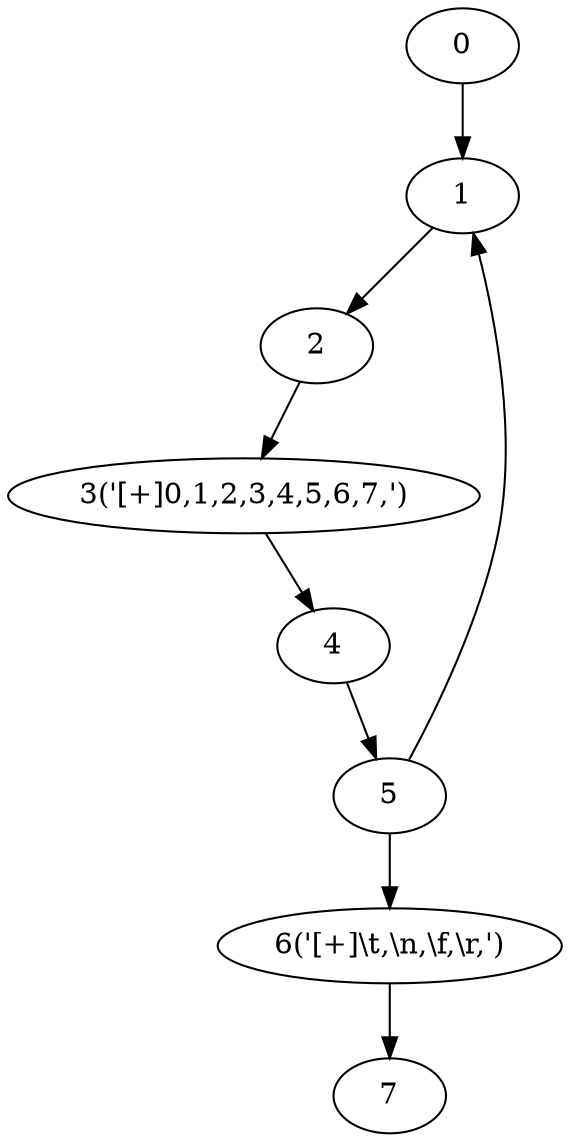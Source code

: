 digraph g {
	0 ;
	1 ;
	2 ;
	3 [label="3('[+]0,1,2,3,4,5,6,7,')"];
	4 ;
	5 ;
	6 [label="6('[+]\\t,\\n,\\f,\\r,')"];
	7 ;
	0->1;
	5->1;
	1->2;
	2->3;
	3->4;
	4->5;
	5->6;
	6->7;
}

